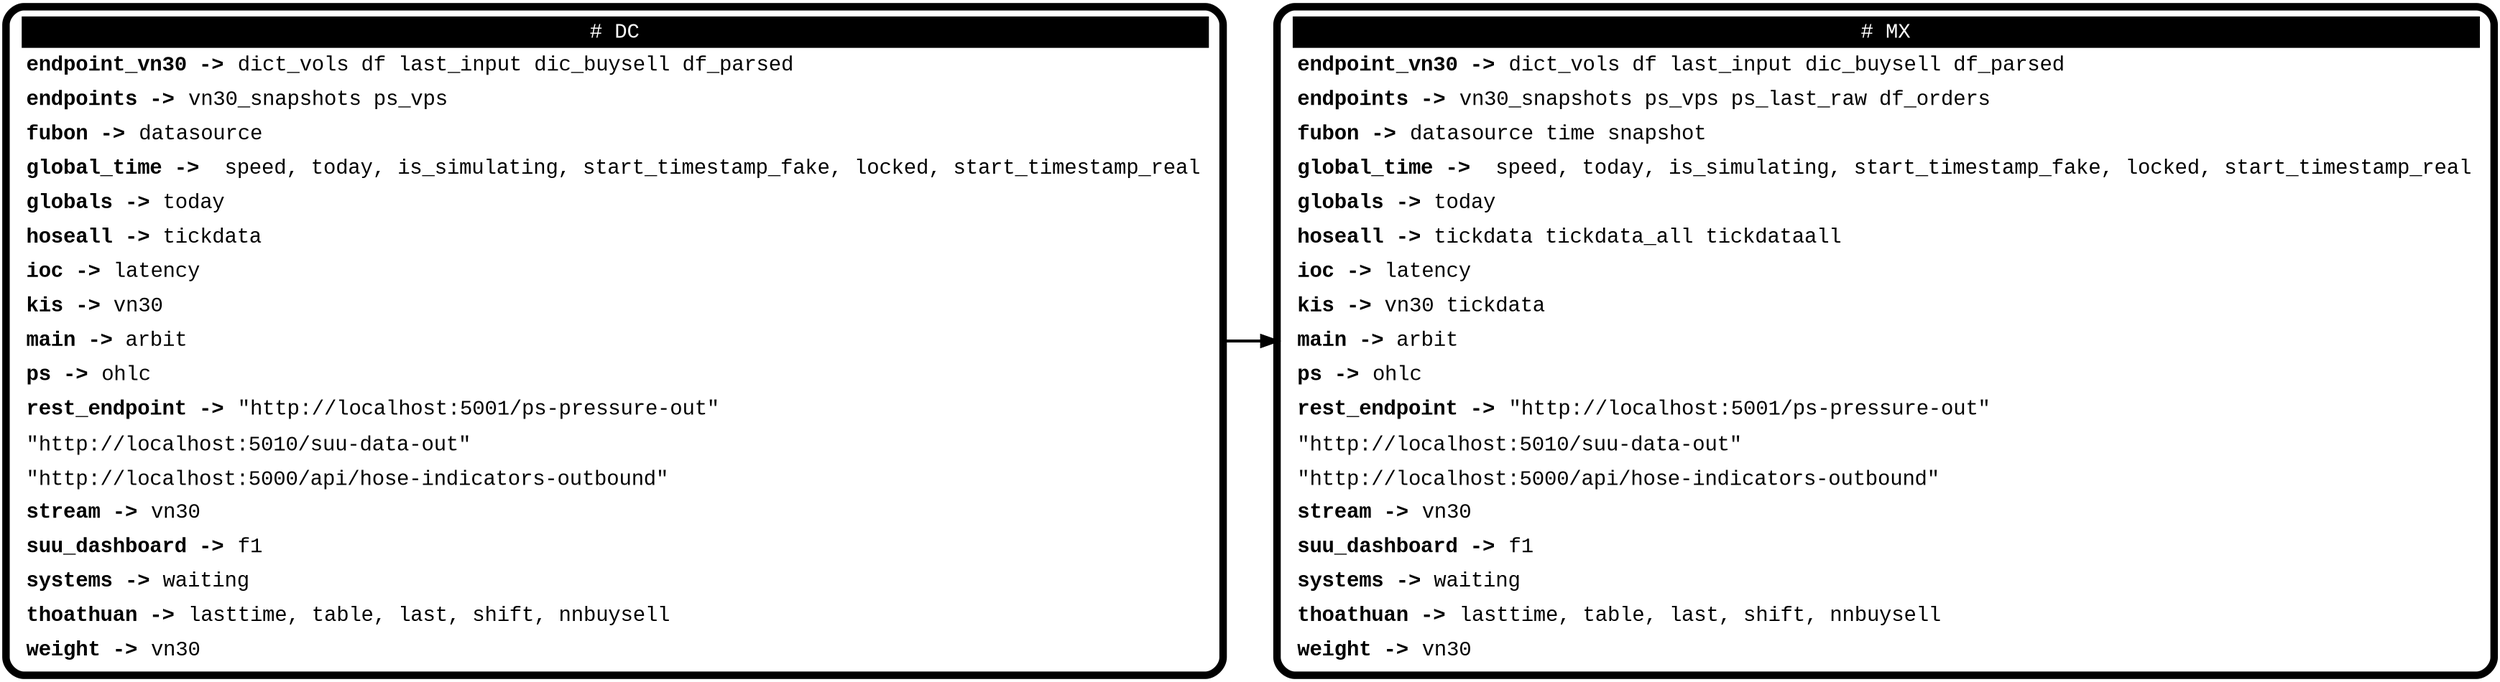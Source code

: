 // /* x.gv */
// digraph mainmap {
//   URL="http://www.research.att.com/base.html";
//   command [URL="http://www.research.att.com/command.html"];
//   command -> output [URL="colors.html"];
// }

// digraph g {
//   graph [fontsize=20 labelloc="t" label="" splines=true overlap=false rankdir = "LR"];
//   ratio = auto;
//   "state0" [ style = "filled, bold" penwidth = 5 fillcolor = "white" fontname = "Courier New" shape = "Mrecord" label =<<table border="0" cellborder="0" cellpadding="3" bgcolor="white"><tr><td bgcolor="black" align="center" colspan="2"><font color="white">State #0</font></td></tr><tr><td align="left" port="r0">&#40;0&#41; s -&gt; &bull;e $ </td></tr><tr><td align="left" port="r1">&#40;1&#41; e -&gt; &bull;l '=' r </td></tr><tr><td align="left" port="r2">&#40;2&#41; e -&gt; &bull;r </td></tr><tr><td align="left" port="r3">&#40;3&#41; l -&gt; &bull;'*' r </td></tr><tr><td align="left" port="r4">&#40;4&#41; l -&gt; &bull;'n' </td></tr><tr><td align="left" port="r5">&#40;5&#41; r -&gt; &bull;l </td></tr></table>> ];
//   "state1" [ style = "filled" penwidth = 1 fillcolor = "white" fontname = "Courier New" shape = "Mrecord" label =<<table border="0" cellborder="0" cellpadding="3" bgcolor="white"><tr><td bgcolor="black" align="center" colspan="2"><font color="white">State #1</font></td></tr><tr><td align="left" port="r3">&#40;3&#41; l -&gt; &bull;'*' r </td></tr><tr><td align="left" port="r3">&#40;3&#41; l -&gt; '*' &bull;r </td></tr><tr><td align="left" port="r4">&#40;4&#41; l -&gt; &bull;'n' </td></tr><tr><td align="left" port="r5">&#40;5&#41; r -&gt; &bull;l </td></tr></table>> ];
//   "state2" [ style = "filled" penwidth = 1 fillcolor = "white" fontname = "Courier New" shape = "Mrecord" label =<<table border="0" cellborder="0" cellpadding="3" bgcolor="white"><tr><td bgcolor="black" align="center" colspan="2"><font color="white">State #2</font></td></tr><tr><td align="left" port="r4">&#40;4&#41; l -&gt; 'n' &bull;</td><td bgcolor="grey" align="right">=$</td></tr></table>> ];
//   "state3" [ style = "filled" penwidth = 1 fillcolor = "white" fontname = "Courier New" shape = "Mrecord" label =<<table border="0" cellborder="0" cellpadding="3" bgcolor="white"><tr><td bgcolor="black" align="center" colspan="2"><font color="white">State #3</font></td></tr><tr><td align="left" port="r5">&#40;5&#41; r -&gt; l &bull;</td><td bgcolor="grey" align="right">=$</td></tr></table>> ];
//   "state4" [ style = "filled" penwidth = 1 fillcolor = "white" fontname = "Courier New" shape = "Mrecord" label =<<table border="0" cellborder="0" cellpadding="3" bgcolor="white"><tr><td bgcolor="black" align="center" colspan="2"><font color="white">State #4</font></td></tr><tr><td align="left" port="r3">&#40;3&#41; l -&gt; '*' r &bull;</td><td bgcolor="grey" align="right">=$</td></tr></table>> ];
//   "state5" [ style = "filled" penwidth = 1 fillcolor = "black" fontname = "Courier New" shape = "Mrecord" label =<<table border="0" cellborder="0" cellpadding="3" bgcolor="black"><tr><td bgcolor="black" align="center" colspan="2"><font color="white">State #5</font></td></tr><tr><td align="left" port="r0"><font color="white">&#40;0&#41; s -&gt; e &bull;$ </font></td></tr></table>> ];
//   "state6" [ style = "filled" penwidth = 1 fillcolor = "white" fontname = "Courier New" shape = "Mrecord" label =<<table border="0" cellborder="0" cellpadding="3" bgcolor="white"><tr><td bgcolor="black" align="center" colspan="2"><font color="white">State #6</font></td></tr><tr><td align="left" port="r1">&#40;1&#41; e -&gt; l &bull;'=' r </td></tr><tr><td align="left" port="r5">&#40;5&#41; r -&gt; l &bull;</td><td bgcolor="grey" align="right">$</td></tr></table>> ];
//   "state7" [ style = "filled" penwidth = 1 fillcolor = "white" fontname = "Courier New" shape = "Mrecord" label =<<table border="0" cellborder="0" cellpadding="3" bgcolor="white"><tr><td bgcolor="black" align="center" colspan="2"><font color="white">State #7</font></td></tr><tr><td align="left" port="r1">&#40;1&#41; e -&gt; l '=' &bull;r </td></tr><tr><td align="left" port="r3">&#40;3&#41; l -&gt; &bull;'*' r </td></tr><tr><td align="left" port="r4">&#40;4&#41; l -&gt; &bull;'n' </td></tr><tr><td align="left" port="r5">&#40;5&#41; r -&gt; &bull;l </td></tr></table>> ];
//   "state8" [ style = "filled" penwidth = 1 fillcolor = "white" fontname = "Courier New" shape = "Mrecord" label =<<table border="0" cellborder="0" cellpadding="3" bgcolor="white"><tr><td bgcolor="black" align="center" colspan="2"><font color="white">State #8</font></td></tr><tr><td align="left" port="r1">&#40;1&#41; e -&gt; l '=' r &bull;</td><td bgcolor="grey" align="right">$</td></tr></table>> ];
//   "state9" [ style = "filled" penwidth = 1 fillcolor = "white" fontname = "Courier New" shape = "Mrecord" label =<<table border="0" cellborder="0" cellpadding="3" bgcolor="white"><tr><td bgcolor="black" align="center" colspan="2"><font color="white">State #9</font></td></tr><tr><td align="left" port="r2">&#40;2&#41; e -&gt; r &bull;</td><td bgcolor="grey" align="right">$</td></tr></table>> ];
  
//   state0 -> state5 [ penwidth = 5 fontsize = 20 fontcolor = "black" label = "e" ];
//   state0 -> state6 [ penwidth = 5 fontsize = 20 fontcolor = "black" label = "l" ];
//   state0 -> state9 [ penwidth = 5 fontsize = 20 fontcolor = "black" label = "r" ];
//   state0 -> state1 [ penwidth = 1 fontsize = 10 fontcolor = "grey28" label = "'*'" ];
//   state0 -> state2 [ penwidth = 1 fontsize = 10 fontcolor = "grey28" label = "'n'" ];

//   state1 -> state1 [ penwidth = 1 fontsize = 10 fontcolor = "grey28" label = "'*'" ];
//   state1 -> state4 [ penwidth = 5 fontsize = 20 fontcolor = "black" label = "r" ];
//   state1 -> state2 [ penwidth = 1 fontsize = 10 fontcolor = "grey28" label = "'n'" ];
//   state1 -> state3 [ penwidth = 5 fontsize = 20 fontcolor = "black" label = "l" ];
  
//   state6 -> state7 [ penwidth = 1 fontsize = 10 fontcolor = "grey28" label = "'='" ];

//   state7 -> state8 [ penwidth = 5 fontsize = 20 fontcolor = "black" label = "r" ];
//   state7 -> state1 [ penwidth = 1 fontsize = 10 fontcolor = "grey28" label = "'*'" ];
//   state7 -> state2 [ penwidth = 1 fontsize = 10 fontcolor = "grey28" label = "'n'" ];
//   state7 -> state3 [ penwidth = 5 fontsize = 20 fontcolor = "black" label = "l" ];
// }

// > : &#62;


digraph g {
  graph [fontsize=20 labelloc="t" label="" splines=true overlap=false rankdir = "LR"];
  ratio = auto;
  "DC" [ 
    style = "filled, bold" penwidth = 5 fillcolor = "white" fontname = "Courier New" shape = "Mrecord" 
    label =
    <<table border="0" cellborder="0" cellpadding="3" bgcolor="white">
      <tr><td bgcolor="black" align="center" colspan="2"><font color="white"># DC</font></td></tr>
      <tr><td style="" align="left" port="r0"><b>endpoint_vn30 -&#62;</b> dict_vols df last_input dic_buysell df_parsed</td></tr>
      <tr><td style="" align="left" port="r1"><b>endpoints -&#62;</b> vn30_snapshots ps_vps</td></tr>
      <tr><td style="" align="left" port="r2"><b>fubon -&#62;</b> datasource</td></tr><tr>
      <td style="" align="left" port="r3"><b>global_time -&#62;</b>  speed, today, is_simulating, start_timestamp_fake, locked, start_timestamp_real</td></tr>
      <tr><td style="" align="left" port="r4"><b>globals -&#62;</b> today</td></tr>
      <tr><td style="" align="left" port="r5"><b>hoseall -&#62;</b> tickdata</td></tr>
      <tr><td style="" align="left" port="r6"><b>ioc -&#62;</b> latency</td></tr>
      <tr><td style="" align="left" port="r7"><b>kis -&#62;</b> vn30</td></tr>
      <tr><td style="" align="left" port="r8"><b>main -&#62;</b> arbit</td></tr>
      <tr><td style="" align="left" port="r9"><b>ps -&#62;</b> ohlc</td></tr>
      <tr><td style="" align="left" port="r10"><b>rest_endpoint -&#62;</b> "http://localhost:5001/ps-pressure-out"</td></tr>
      <tr><td style="" align="left">"http://localhost:5010/suu-data-out"</td></tr>
      <tr><td style="" align="left">"http://localhost:5000/api/hose-indicators-outbound"</td></tr>
      <tr><td style="" align="left" port="r11"><b>stream -&#62;</b> vn30</td></tr>
      <tr><td style="" align="left" port="r12"><b>suu_dashboard -&#62;</b> f1</td></tr>
      <tr><td style="" align="left" port="r13"><b>systems -&#62;</b> waiting</td></tr>
      <tr><td style="" align="left" port="r14"><b>thoathuan -&#62;</b> lasttime, table, last, shift, nnbuysell</td></tr>
      <tr><td style="" align="left" port="r15"><b>weight -&#62;</b> vn30</td></tr>
    </table>> ];

  "MX" [ 
    style = "filled, bold" penwidth = 5 fillcolor = "white" fontname = "Courier New" shape = "Mrecord" 
    label =
    <<table border="0" cellborder="0" cellpadding="3" bgcolor="white">
      <tr><td bgcolor="black" align="center" colspan="2"><font color="white"># MX</font></td></tr>
      <tr><td style="" align="left" port="r0"><b>endpoint_vn30 -&#62;</b> dict_vols df last_input dic_buysell df_parsed</td></tr>
      <tr><td style="" align="left" port="r1"><b>endpoints -&#62;</b> vn30_snapshots ps_vps ps_last_raw df_orders</td></tr>
      <tr><td style="" align="left" port="r2"><b>fubon -&#62;</b> datasource time snapshot</td></tr><tr>
      <td style="" align="left" port="r3"><b>global_time -&#62;</b>  speed, today, is_simulating, start_timestamp_fake, locked, start_timestamp_real</td></tr>
      <tr><td style="" align="left" port="r4"><b>globals -&#62;</b> today</td></tr>
      <tr><td style="" align="left" port="r5"><b>hoseall -&#62;</b> tickdata tickdata_all tickdataall</td></tr>
      <tr><td style="" align="left" port="r6"><b>ioc -&#62;</b> latency</td></tr>
      <tr><td style="" align="left" port="r7"><b>kis -&#62;</b> vn30 tickdata</td></tr>
      <tr><td style="" align="left" port="r8"><b>main -&#62;</b> arbit</td></tr>
      <tr><td style="" align="left" port="r9"><b>ps -&#62;</b> ohlc</td></tr>
      <tr><td style="" align="left" port="r10"><b>rest_endpoint -&#62;</b> "http://localhost:5001/ps-pressure-out"</td></tr>
      <tr><td style="" align="left">"http://localhost:5010/suu-data-out"</td></tr>
      <tr><td style="" align="left">"http://localhost:5000/api/hose-indicators-outbound"</td></tr>
      <tr><td style="" align="left" port="r11"><b>stream -&#62;</b> vn30</td></tr>
      <tr><td style="" align="left" port="r12"><b>suu_dashboard -&#62;</b> f1</td></tr>
      <tr><td style="" align="left" port="r13"><b>systems -&#62;</b> waiting</td></tr>
      <tr><td style="" align="left" port="r14"><b>thoathuan -&#62;</b> lasttime, table, last, shift, nnbuysell</td></tr>
      <tr><td style="" align="left" port="r15"><b>weight -&#62;</b> vn30</td></tr>
    </table>> ];
  
  DC -> MX [ penwidth = 2 fontcolor = "black"];

}

